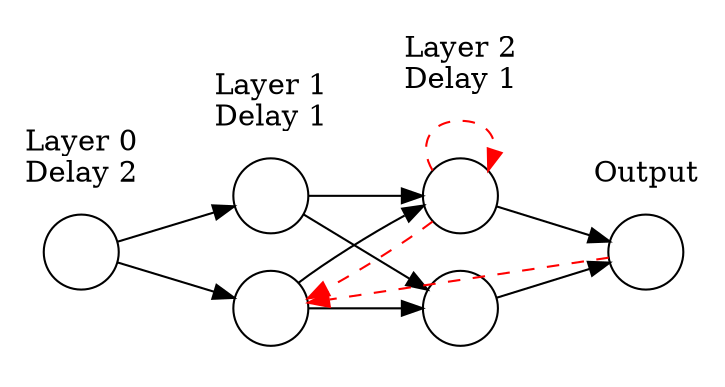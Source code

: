 // Dynamic Neural Network
digraph {
	graph [rankdir=LR splines=line]
	node [fixedsize=true label=""]
	subgraph cluster_0 {
		graph [color=white label="Layer 0
Delay 2"]
		node [color=black shape=circle style=solid]
		layer_01
	}
	subgraph cluster_1 {
		graph [color=white label="Layer 1
Delay 1"]
		node [color=black shape=circle style=solid]
		layer_11
		layer_12
	}
	subgraph cluster_2 {
		graph [color=white label="Layer 2
Delay 1"]
		node [color=black shape=circle style=solid]
		layer_21
		layer_22
	}
	subgraph cluster_3 {
		graph [color=white label=Output]
		node [color=black shape=circle style=solid]
		layer_31
	}
	layer_01 -> layer_11
	layer_01 -> layer_12
	layer_11 -> layer_21
	layer_11 -> layer_22
	layer_12 -> layer_21
	layer_12 -> layer_22
	layer_21 -> layer_31
	layer_22 -> layer_31
	layer_22 -> layer_12 [color=red constraint=false style=dashed]
	layer_31 -> layer_12 [color=red constraint=false style=dashed]
	layer_22 -> layer_22 [color=red constraint=false style=dashed]
}
